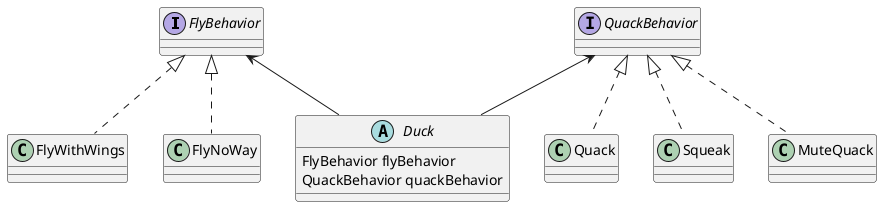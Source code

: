 @startuml

interface FlyBehavior
interface QuackBehavior

class FlyWithWings
class FlyNoWay

FlyBehavior <|.. FlyWithWings
FlyBehavior <|.. FlyNoWay

class Quack
class Squeak
class MuteQuack

QuackBehavior <|.. Quack
QuackBehavior <|.. Squeak
QuackBehavior <|.. MuteQuack

abstract class Duck{
FlyBehavior flyBehavior
QuackBehavior quackBehavior
}

FlyBehavior <-- Duck
QuackBehavior <-- Duck



@enduml
